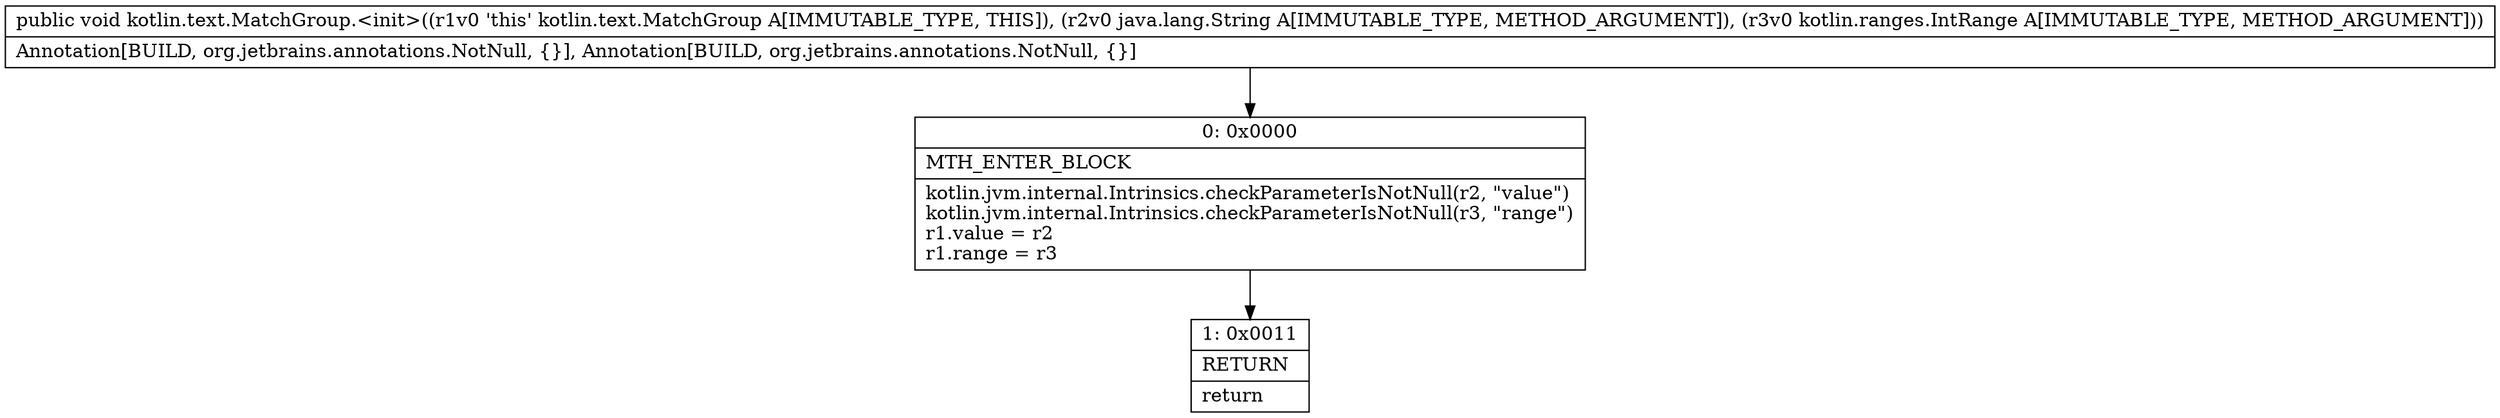 digraph "CFG forkotlin.text.MatchGroup.\<init\>(Ljava\/lang\/String;Lkotlin\/ranges\/IntRange;)V" {
Node_0 [shape=record,label="{0\:\ 0x0000|MTH_ENTER_BLOCK\l|kotlin.jvm.internal.Intrinsics.checkParameterIsNotNull(r2, \"value\")\lkotlin.jvm.internal.Intrinsics.checkParameterIsNotNull(r3, \"range\")\lr1.value = r2\lr1.range = r3\l}"];
Node_1 [shape=record,label="{1\:\ 0x0011|RETURN\l|return\l}"];
MethodNode[shape=record,label="{public void kotlin.text.MatchGroup.\<init\>((r1v0 'this' kotlin.text.MatchGroup A[IMMUTABLE_TYPE, THIS]), (r2v0 java.lang.String A[IMMUTABLE_TYPE, METHOD_ARGUMENT]), (r3v0 kotlin.ranges.IntRange A[IMMUTABLE_TYPE, METHOD_ARGUMENT]))  | Annotation[BUILD, org.jetbrains.annotations.NotNull, \{\}], Annotation[BUILD, org.jetbrains.annotations.NotNull, \{\}]\l}"];
MethodNode -> Node_0;
Node_0 -> Node_1;
}

